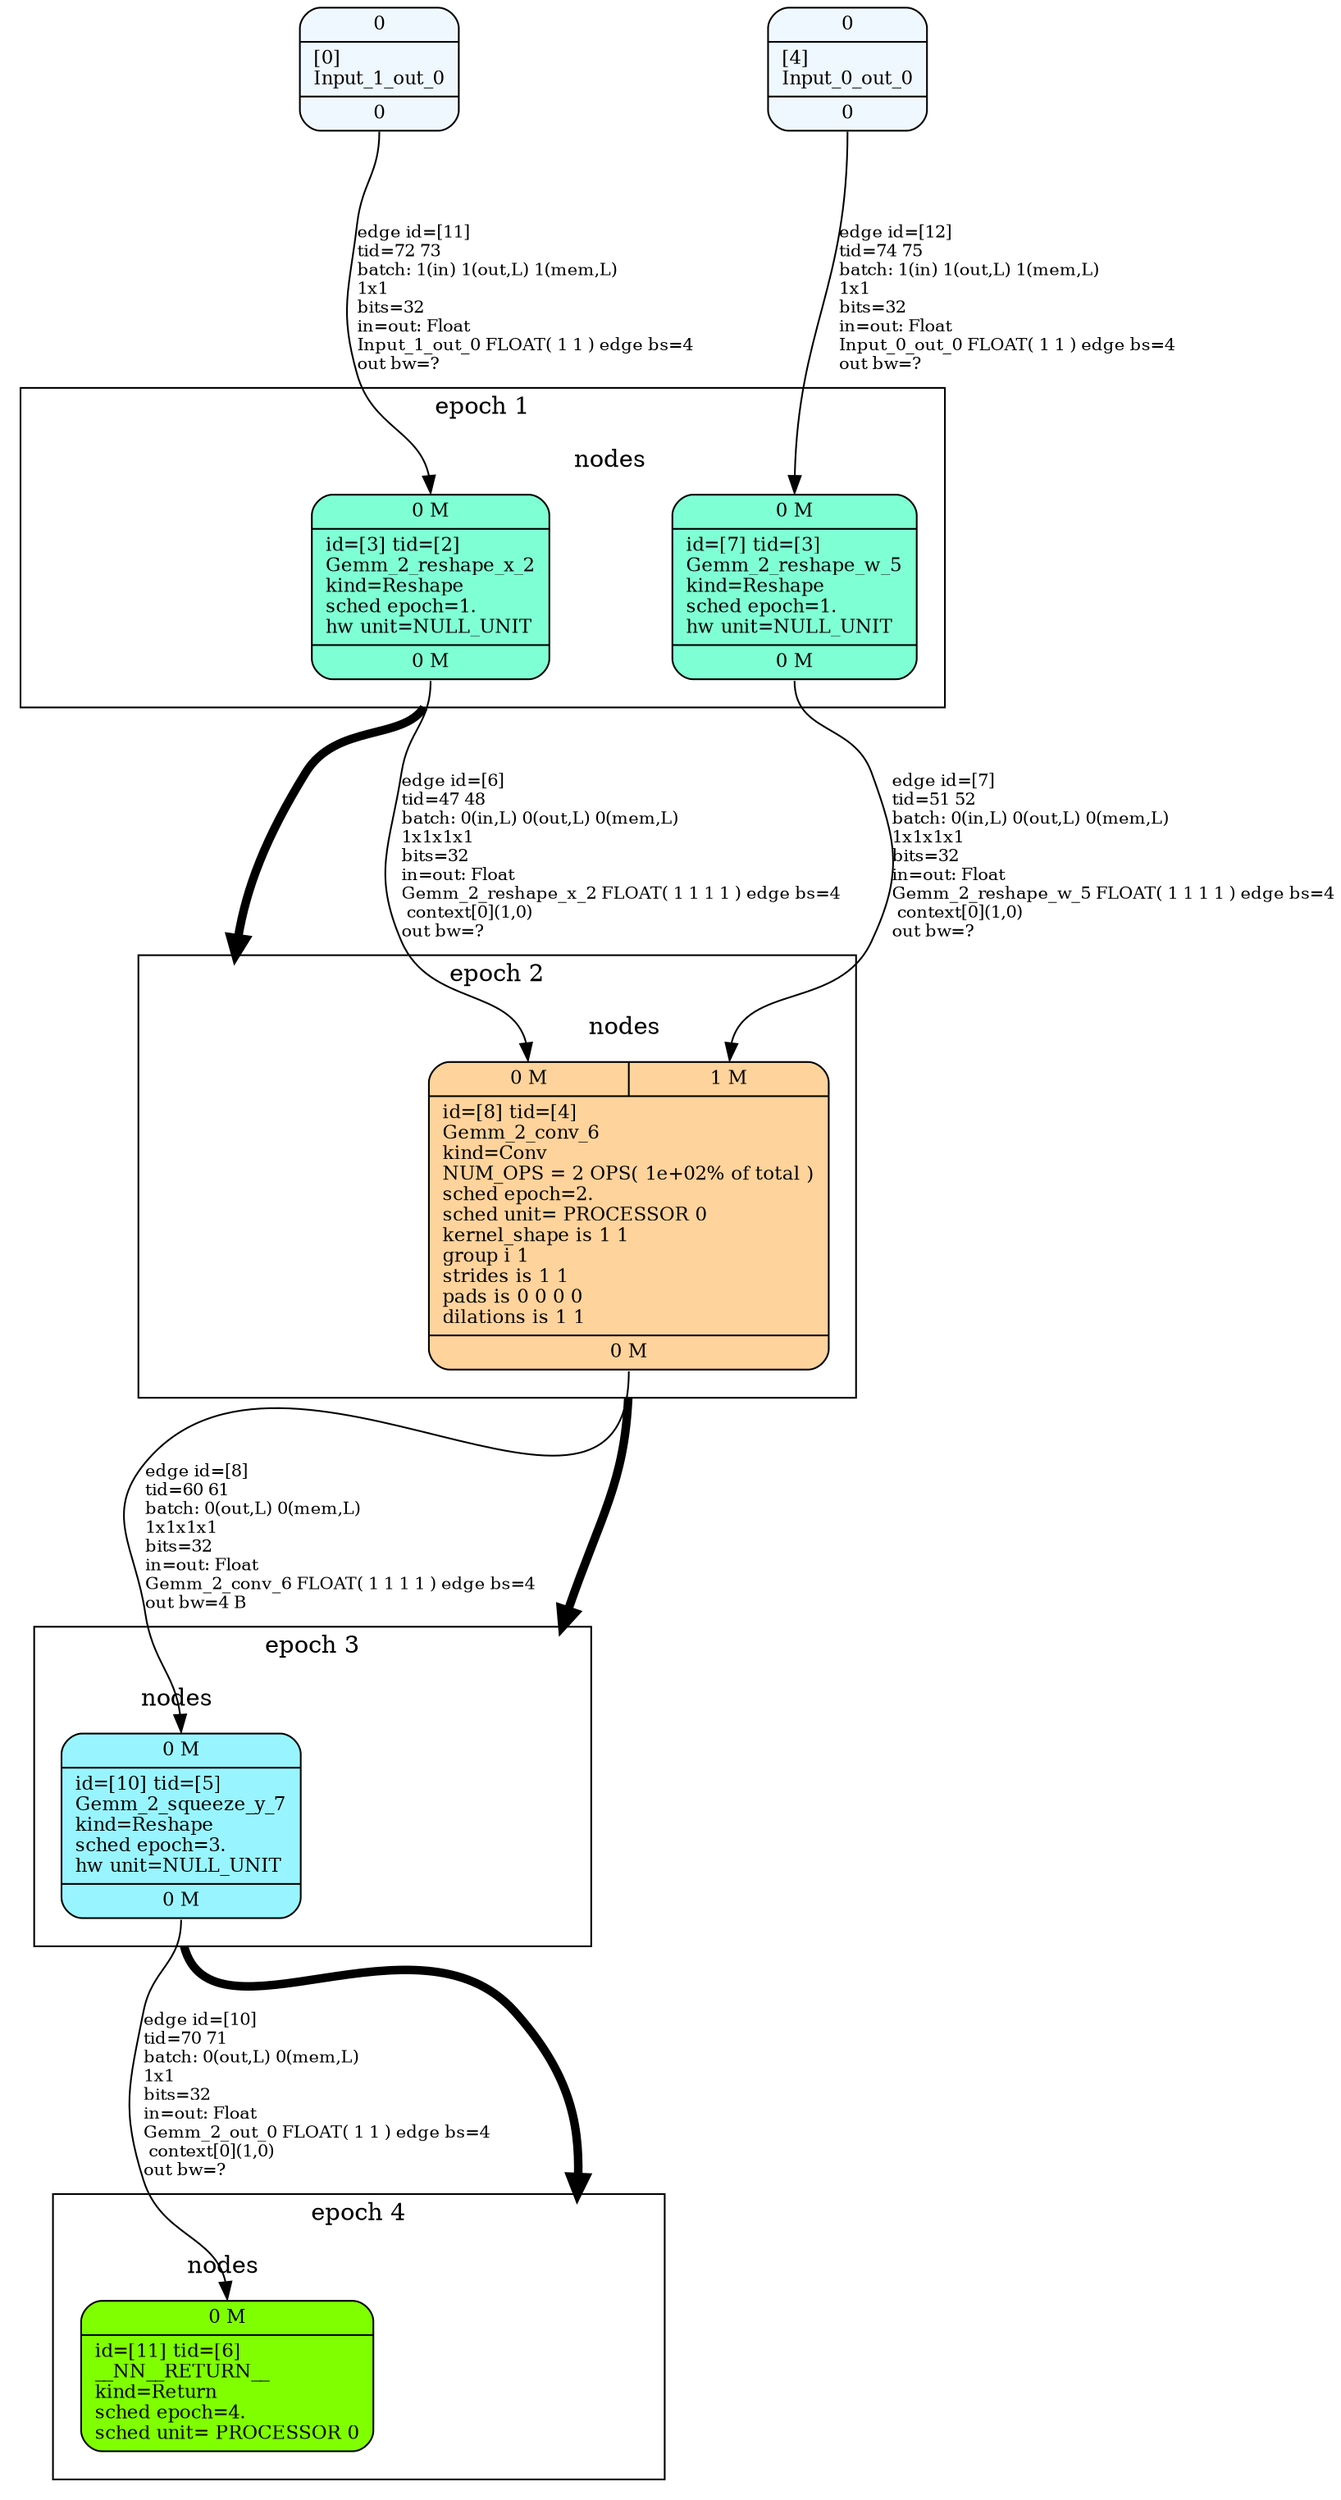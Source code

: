 digraph G {
graph [ fontsize=11 ];
node [ fontsize=11 ];
edge [ fontsize=10 ];
rankdir=BU
ranksep=1.5
nodesep=1
splines=spline
compound=true
Graphinfo [ label="" shape=plaintext, style=rounded, color=black, fontname="Arial-Bold" ];
subgraph cluster_1 { label="epoch 1"; fontsize=14; 
subgraph cluster_1_nodes { label="nodes "; peripheries=0;
Gemm_2_reshape_x_2 ; Gemm_2_reshape_w_5 ;  }

subgraph cluster_dma_1_in { label=""; peripheries=0;
dummy_1[ style=invis ];  };
 }
subgraph cluster_2 { label="epoch 2"; fontsize=14; 
subgraph cluster_2_nodes { label="nodes "; peripheries=0;
Gemm_2_conv_6 ;  }

subgraph cluster_dma_2_in { label=""; peripheries=0;
dummy_2[ style=invis ];  };
 }
Gemm_2_reshape_x_2:s -> dummy_2:n [ltail="cluster_1" lhead=cluster_2 strength=1000 penwidth=5];
subgraph cluster_3 { label="epoch 3"; fontsize=14; 
subgraph cluster_3_nodes { label="nodes "; peripheries=0;
Gemm_2_squeeze_y_7 ;  }

subgraph cluster_dma_3_in { label=""; peripheries=0;
dummy_3[ style=invis ];  };
 }
Gemm_2_conv_6:s -> dummy_3:n [ltail="cluster_2" lhead=cluster_3 strength=1000 penwidth=5];
subgraph cluster_4 { label="epoch 4"; fontsize=14; 
subgraph cluster_4_nodes { label="nodes "; peripheries=0;
__NN__RETURN__ ;  }

subgraph cluster_dma_4_in { label=""; peripheries=0;
dummy_4[ style=invis ];  };
 }
Gemm_2_squeeze_y_7:s -> dummy_4:n [ltail="cluster_3" lhead=cluster_4 strength=1000 penwidth=5];
Input_1_out_0 [ label="{ { <i0> 0} |  [0]\lInput_1_out_0 | { <o0> 0} }", shape=record, fillcolor="aliceblue", style="rounded,filled"  ] ;
Input_0_out_0 [ label="{ { <i0> 0} |  [4]\lInput_0_out_0 | { <o0> 0} }", shape=record, fillcolor="aliceblue", style="rounded,filled"  ] ;
Gemm_2_reshape_x_2 [ label="{ { < i0>  0 M } | id=[3] tid=[2]\lGemm_2_reshape_x_2\lkind=Reshape\lsched epoch=1.\lhw unit=NULL_UNIT\l | { < o0>  0 M } }", shape=record, fillcolor="aquamarine", style="rounded,filled"  ] ;
Gemm_2_reshape_w_5 [ label="{ { < i0>  0 M } | id=[7] tid=[3]\lGemm_2_reshape_w_5\lkind=Reshape\lsched epoch=1.\lhw unit=NULL_UNIT\l | { < o0>  0 M } }", shape=record, fillcolor="aquamarine", style="rounded,filled"  ] ;
Gemm_2_conv_6 [ label="{ { < i0>  0 M  | < i1>  1 M } | id=[8] tid=[4]\lGemm_2_conv_6\lkind=Conv\lNUM_OPS = 2 OPS( 1e+02% of total )\lsched epoch=2.\lsched unit= PROCESSOR 0\lkernel_shape is 1 1\lgroup i 1\lstrides is 1 1\lpads is 0 0 0 0\ldilations is 1 1\l | { < o0>  0 M } }", shape=record, fillcolor="burlywood1", style="rounded,filled"  ] ;
Gemm_2_squeeze_y_7 [ label="{ { < i0>  0 M } | id=[10] tid=[5]\lGemm_2_squeeze_y_7\lkind=Reshape\lsched epoch=3.\lhw unit=NULL_UNIT\l | { < o0>  0 M } }", shape=record, fillcolor="cadetblue1", style="rounded,filled"  ] ;
__NN__RETURN__ [ label="{ { < i0>  0 M } | id=[11] tid=[6]\l__NN__RETURN__\lkind=Return\lsched epoch=4.\lsched unit= PROCESSOR 0\l}", shape=record, fillcolor="chartreuse", style="rounded,filled"  ] ;
Gemm_2_reshape_x_2:o0:s->Gemm_2_conv_6:i0:n [ label="edge id=[6]\ltid=47 48\lbatch: 0(in,L) 0(out,L) 0(mem,L) \l1x1x1x1\lbits=32\lin=out: Float\lGemm_2_reshape_x_2 FLOAT( 1 1 1 1 ) edge bs=4\l context[0](1,0)\lout bw=?\l" ]; 
Gemm_2_reshape_w_5:o0:s->Gemm_2_conv_6:i1:n [ label="edge id=[7]\ltid=51 52\lbatch: 0(in,L) 0(out,L) 0(mem,L) \l1x1x1x1\lbits=32\lin=out: Float\lGemm_2_reshape_w_5 FLOAT( 1 1 1 1 ) edge bs=4\l context[0](1,0)\lout bw=?\l" ]; 
Gemm_2_conv_6:o0:s->Gemm_2_squeeze_y_7:i0:n [ label="edge id=[8]\ltid=60 61\lbatch: 0(out,L) 0(mem,L) \l1x1x1x1\lbits=32\lin=out: Float\lGemm_2_conv_6 FLOAT( 1 1 1 1 ) edge bs=4\lout bw=4 B\l" ]; 
Gemm_2_squeeze_y_7:o0:s->__NN__RETURN__:i0:n [ label="edge id=[10]\ltid=70 71\lbatch: 0(out,L) 0(mem,L) \l1x1\lbits=32\lin=out: Float\lGemm_2_out_0 FLOAT( 1 1 ) edge bs=4\l context[0](1,0)\lout bw=?\l" ]; 
Input_1_out_0:o0:s->Gemm_2_reshape_x_2:i0:n [ label="edge id=[11]\ltid=72 73\lbatch: 1(in) 1(out,L) 1(mem,L) \l1x1\lbits=32\lin=out: Float\lInput_1_out_0 FLOAT( 1 1 ) edge bs=4\lout bw=?\l" ]; 
Input_0_out_0:o0:s->Gemm_2_reshape_w_5:i0:n [ label="edge id=[12]\ltid=74 75\lbatch: 1(in) 1(out,L) 1(mem,L) \l1x1\lbits=32\lin=out: Float\lInput_0_out_0 FLOAT( 1 1 ) edge bs=4\lout bw=?\l" ]; 
}
